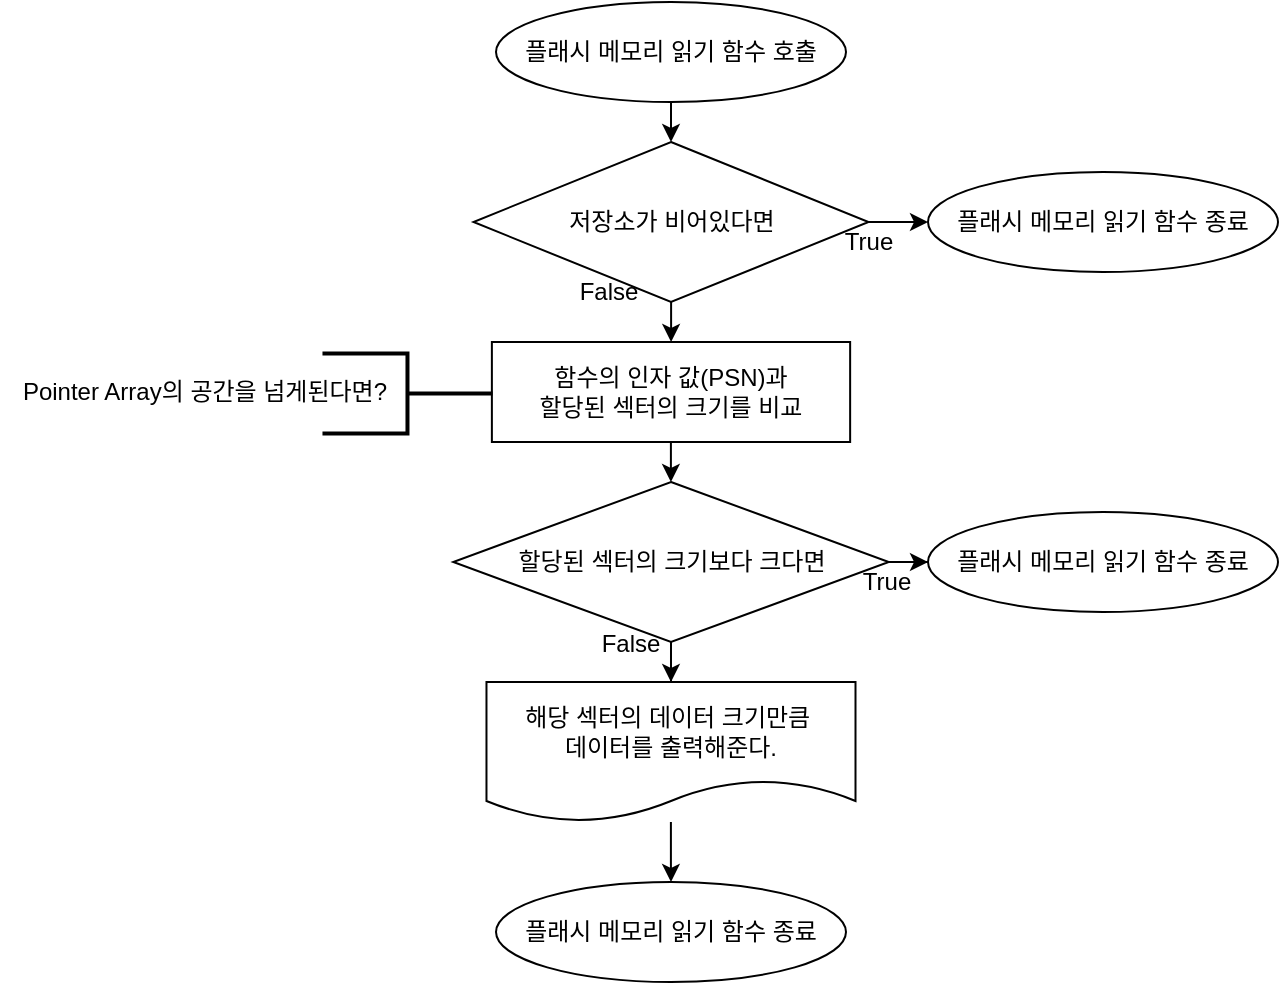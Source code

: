 <mxfile version="14.5.1" type="device"><diagram id="6jmNVvHfpzubFy3tRc5I" name="Page-1"><mxGraphModel dx="1086" dy="806" grid="1" gridSize="10" guides="1" tooltips="1" connect="1" arrows="0" fold="1" page="1" pageScale="1" pageWidth="1390" pageHeight="980" math="0" shadow="0"><root><mxCell id="0"/><mxCell id="1" parent="0"/><mxCell id="snShJ_F9zlzPxnM3lV_9-51" value="" style="edgeStyle=orthogonalEdgeStyle;rounded=0;orthogonalLoop=1;jettySize=auto;html=1;" parent="1" source="snShJ_F9zlzPxnM3lV_9-3" target="snShJ_F9zlzPxnM3lV_9-49" edge="1"><mxGeometry relative="1" as="geometry"/></mxCell><mxCell id="snShJ_F9zlzPxnM3lV_9-3" value="플래시 메모리 읽기 함수 호출" style="ellipse;whiteSpace=wrap;html=1;" parent="1" vertex="1"><mxGeometry x="564" y="40" width="175" height="50" as="geometry"/></mxCell><mxCell id="snShJ_F9zlzPxnM3lV_9-7" value="True" style="text;html=1;align=center;verticalAlign=middle;resizable=0;points=[];autosize=1;" parent="1" vertex="1"><mxGeometry x="730" y="150" width="40" height="20" as="geometry"/></mxCell><mxCell id="snShJ_F9zlzPxnM3lV_9-8" value="False" style="text;html=1;align=center;verticalAlign=middle;resizable=0;points=[];autosize=1;" parent="1" vertex="1"><mxGeometry x="600" y="175" width="40" height="20" as="geometry"/></mxCell><mxCell id="snShJ_F9zlzPxnM3lV_9-53" value="" style="edgeStyle=orthogonalEdgeStyle;rounded=0;orthogonalLoop=1;jettySize=auto;html=1;" parent="1" source="snShJ_F9zlzPxnM3lV_9-49" target="snShJ_F9zlzPxnM3lV_9-50" edge="1"><mxGeometry relative="1" as="geometry"/></mxCell><mxCell id="snShJ_F9zlzPxnM3lV_9-55" value="" style="edgeStyle=orthogonalEdgeStyle;rounded=0;orthogonalLoop=1;jettySize=auto;html=1;" parent="1" source="snShJ_F9zlzPxnM3lV_9-49" edge="1"><mxGeometry relative="1" as="geometry"><mxPoint x="651.6" y="210" as="targetPoint"/></mxGeometry></mxCell><mxCell id="snShJ_F9zlzPxnM3lV_9-49" value="저장소가 비어있다면" style="rhombus;whiteSpace=wrap;html=1;" parent="1" vertex="1"><mxGeometry x="552.75" y="110" width="197.51" height="80" as="geometry"/></mxCell><mxCell id="snShJ_F9zlzPxnM3lV_9-50" value="플래시 메모리 읽기 함수 종료" style="ellipse;whiteSpace=wrap;html=1;" parent="1" vertex="1"><mxGeometry x="780.0" y="125" width="175" height="50" as="geometry"/></mxCell><mxCell id="snShJ_F9zlzPxnM3lV_9-74" style="edgeStyle=orthogonalEdgeStyle;rounded=0;orthogonalLoop=1;jettySize=auto;html=1;entryX=0.5;entryY=0;entryDx=0;entryDy=0;" parent="1" source="snShJ_F9zlzPxnM3lV_9-60" target="snShJ_F9zlzPxnM3lV_9-73" edge="1"><mxGeometry relative="1" as="geometry"/></mxCell><mxCell id="snShJ_F9zlzPxnM3lV_9-60" value="해당 섹터의 데이터 크기만큼&amp;nbsp;&lt;br&gt;데이터를 출력해준다." style="shape=document;whiteSpace=wrap;html=1;boundedLbl=1;" parent="1" vertex="1"><mxGeometry x="559.24" y="380" width="184.51" height="70" as="geometry"/></mxCell><mxCell id="snShJ_F9zlzPxnM3lV_9-67" style="edgeStyle=orthogonalEdgeStyle;rounded=0;orthogonalLoop=1;jettySize=auto;html=1;entryX=0.5;entryY=0;entryDx=0;entryDy=0;" parent="1" source="snShJ_F9zlzPxnM3lV_9-64" target="snShJ_F9zlzPxnM3lV_9-65" edge="1"><mxGeometry relative="1" as="geometry"/></mxCell><mxCell id="snShJ_F9zlzPxnM3lV_9-64" value="함수의 인자 값(PSN)과 &lt;br&gt;할당된 섹터의 크기를 비교" style="rounded=0;whiteSpace=wrap;html=1;" parent="1" vertex="1"><mxGeometry x="561.94" y="210" width="179.13" height="50" as="geometry"/></mxCell><mxCell id="snShJ_F9zlzPxnM3lV_9-68" style="edgeStyle=orthogonalEdgeStyle;rounded=0;orthogonalLoop=1;jettySize=auto;html=1;entryX=0.5;entryY=0;entryDx=0;entryDy=0;" parent="1" source="snShJ_F9zlzPxnM3lV_9-65" target="snShJ_F9zlzPxnM3lV_9-60" edge="1"><mxGeometry relative="1" as="geometry"/></mxCell><mxCell id="snShJ_F9zlzPxnM3lV_9-70" style="edgeStyle=orthogonalEdgeStyle;rounded=0;orthogonalLoop=1;jettySize=auto;html=1;entryX=0;entryY=0.5;entryDx=0;entryDy=0;" parent="1" source="snShJ_F9zlzPxnM3lV_9-65" target="snShJ_F9zlzPxnM3lV_9-69" edge="1"><mxGeometry relative="1" as="geometry"/></mxCell><mxCell id="snShJ_F9zlzPxnM3lV_9-65" value="할당된 섹터의 크기보다 크다면" style="rhombus;whiteSpace=wrap;html=1;" parent="1" vertex="1"><mxGeometry x="542.63" y="280" width="217.75" height="80" as="geometry"/></mxCell><mxCell id="snShJ_F9zlzPxnM3lV_9-69" value="플래시 메모리 읽기 함수 종료" style="ellipse;whiteSpace=wrap;html=1;" parent="1" vertex="1"><mxGeometry x="780.0" y="295" width="175" height="50" as="geometry"/></mxCell><mxCell id="snShJ_F9zlzPxnM3lV_9-71" value="True" style="text;html=1;align=center;verticalAlign=middle;resizable=0;points=[];autosize=1;" parent="1" vertex="1"><mxGeometry x="739" y="320" width="40" height="20" as="geometry"/></mxCell><mxCell id="snShJ_F9zlzPxnM3lV_9-72" value="False" style="text;html=1;align=center;verticalAlign=middle;resizable=0;points=[];autosize=1;" parent="1" vertex="1"><mxGeometry x="611" y="351" width="40" height="20" as="geometry"/></mxCell><mxCell id="snShJ_F9zlzPxnM3lV_9-73" value="플래시 메모리 읽기 함수 종료" style="ellipse;whiteSpace=wrap;html=1;" parent="1" vertex="1"><mxGeometry x="564.0" y="480" width="175" height="50" as="geometry"/></mxCell><mxCell id="k4mOmVQSaZZ2boq4lIP--1" value="" style="group" parent="1" vertex="1" connectable="0"><mxGeometry x="329.24" y="215" width="226" height="40" as="geometry"/></mxCell><mxCell id="k4mOmVQSaZZ2boq4lIP--2" value="" style="group" parent="k4mOmVQSaZZ2boq4lIP--1" vertex="1" connectable="0"><mxGeometry x="-1" y="2.842e-15" width="226" height="40.8" as="geometry"/></mxCell><mxCell id="k4mOmVQSaZZ2boq4lIP--3" value="" style="group" parent="k4mOmVQSaZZ2boq4lIP--2" vertex="1" connectable="0"><mxGeometry x="8" width="226" height="40.8" as="geometry"/></mxCell><mxCell id="k4mOmVQSaZZ2boq4lIP--4" value="" style="strokeWidth=2;html=1;shape=mxgraph.flowchart.annotation_2;align=left;labelPosition=right;pointerEvents=1;rotation=-180;" parent="k4mOmVQSaZZ2boq4lIP--3" vertex="1"><mxGeometry x="141" y="0.8" width="85" height="40" as="geometry"/></mxCell><mxCell id="k4mOmVQSaZZ2boq4lIP--5" value="Pointer Array의 공간을 넘게된다면?" style="text;html=1;strokeColor=none;fillColor=none;align=center;verticalAlign=middle;whiteSpace=wrap;rounded=0;rotation=0;" parent="k4mOmVQSaZZ2boq4lIP--3" vertex="1"><mxGeometry x="-20" width="205" height="40" as="geometry"/></mxCell></root></mxGraphModel></diagram></mxfile>